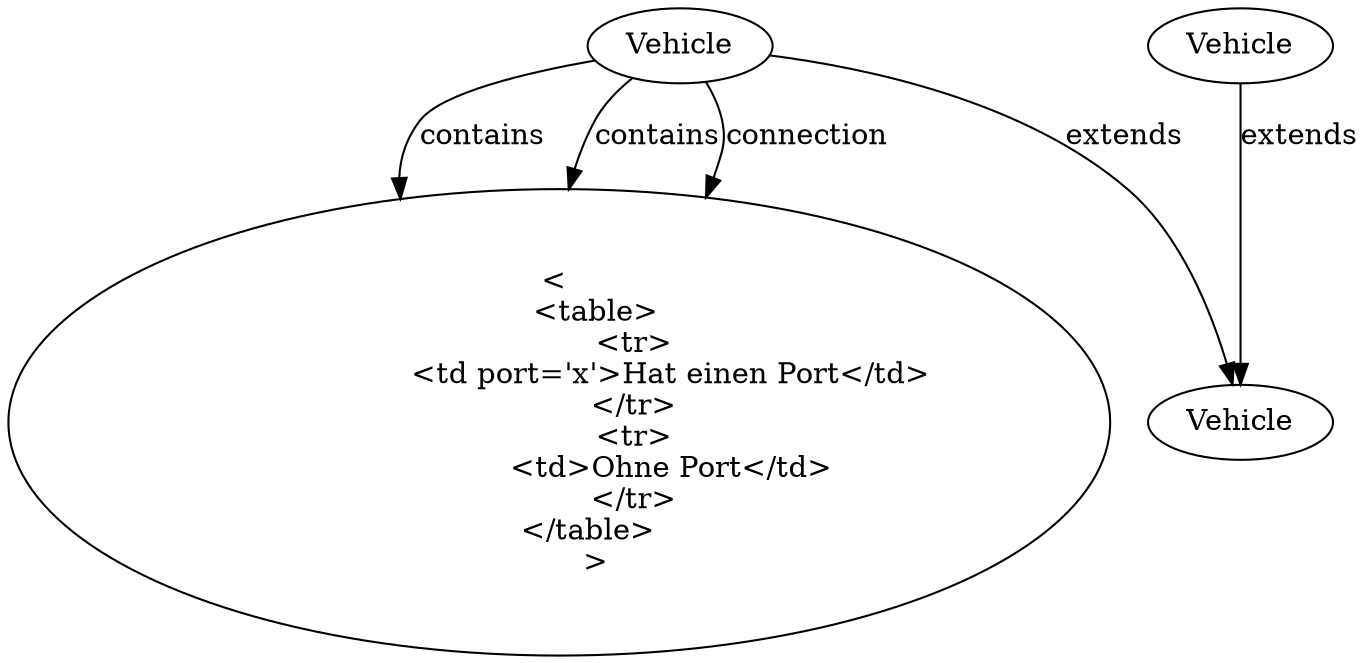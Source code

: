 digraph{


   Car -> Vehicle [label="extends"]
   Bicycle -> Vehicle [label="extends"]
   Car -> Engine [label="contains"]
   Car -> Engine [label="contains"]

   Vehicle[label="Vehicle"]
   Car[label="Vehicle"]
   Bicycle[label="Vehicle"]
   Engine[label="< 
   	<table>
   		<tr>
   			<td port='x'>Hat einen Port</td>
   		</tr>
   		<tr>
   			<td>Ohne Port</td>
   		</tr>
   	</table>	
	>"]
   
    Car -> Engine [label="connection"]
   


}